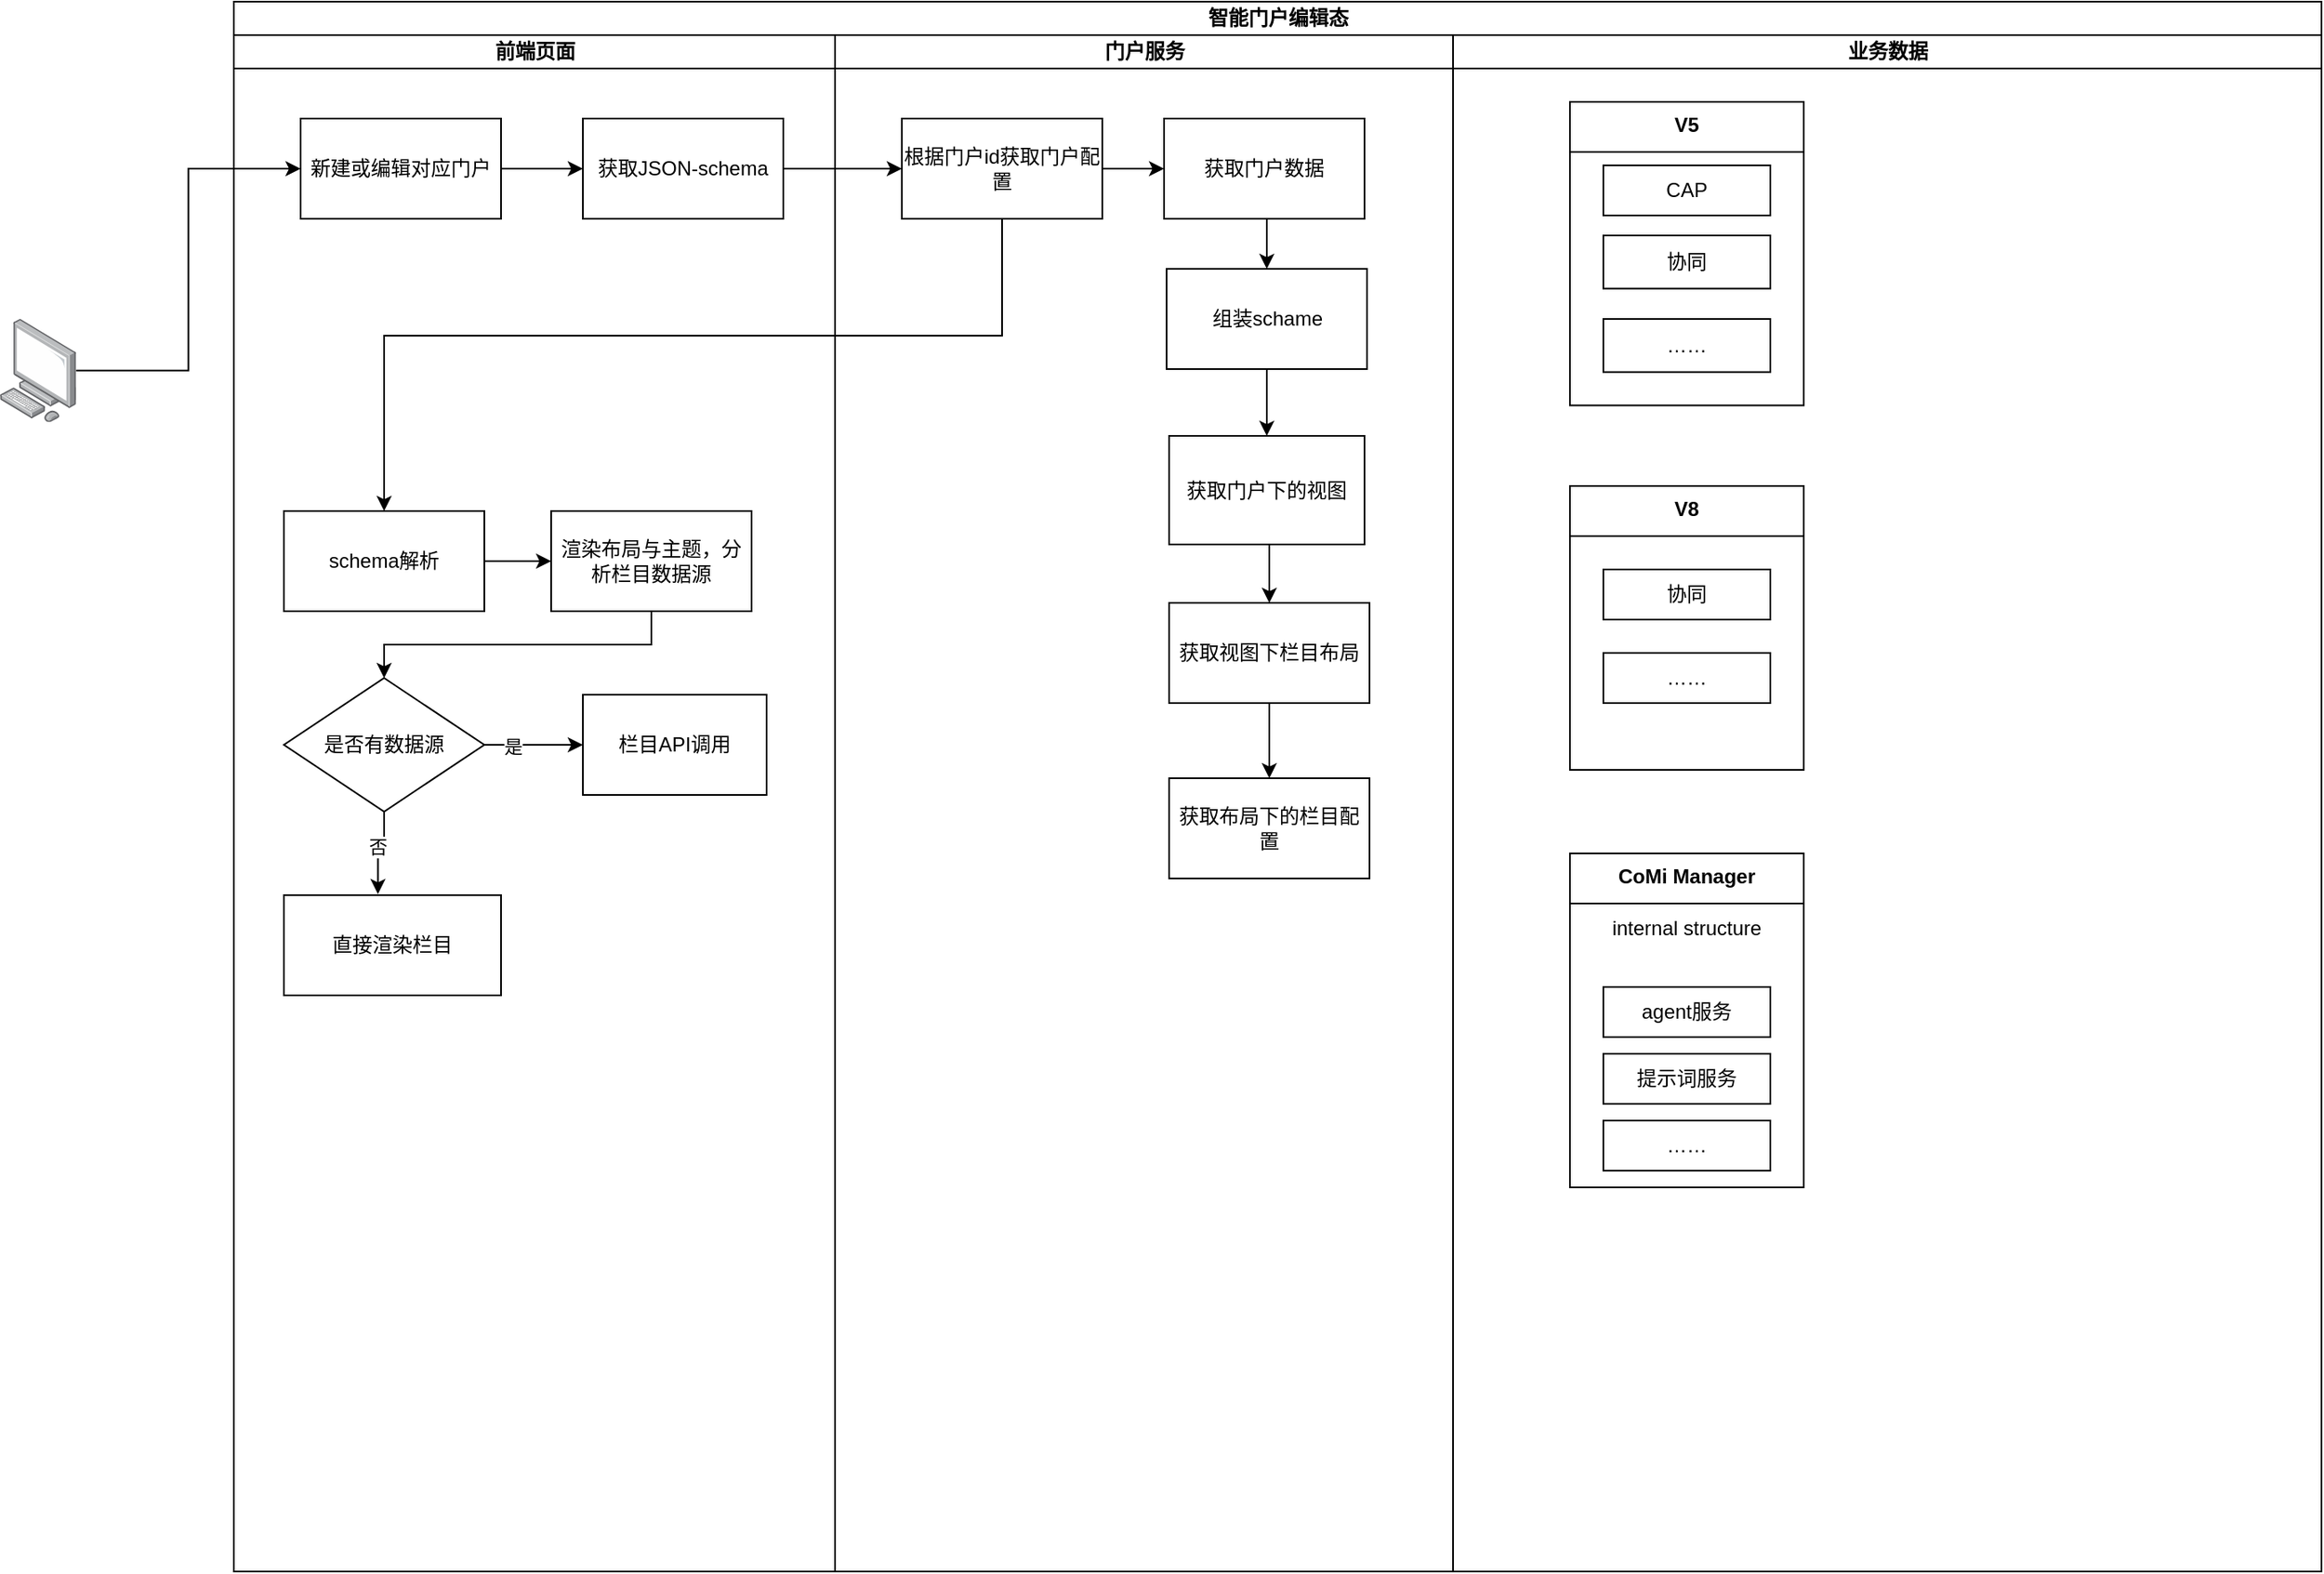 <mxfile version="28.1.2">
  <diagram name="第 1 页" id="Zb9FzydkXwpxA7EWOiuT">
    <mxGraphModel dx="1018" dy="599" grid="1" gridSize="10" guides="1" tooltips="1" connect="1" arrows="1" fold="1" page="1" pageScale="1" pageWidth="827" pageHeight="1169" math="0" shadow="0">
      <root>
        <mxCell id="0" />
        <mxCell id="1" parent="0" />
        <mxCell id="NejKsZwoo6GAVcnNSAG7-1" value="智能门户编辑态" style="swimlane;childLayout=stackLayout;resizeParent=1;resizeParentMax=0;startSize=20;html=1;" parent="1" vertex="1">
          <mxGeometry x="470.0" y="120" width="1250" height="940" as="geometry">
            <mxRectangle x="170.0" y="40" width="120" height="30" as="alternateBounds" />
          </mxGeometry>
        </mxCell>
        <mxCell id="NejKsZwoo6GAVcnNSAG7-2" value="前端页面" style="swimlane;startSize=20;html=1;" parent="NejKsZwoo6GAVcnNSAG7-1" vertex="1">
          <mxGeometry y="20" width="360" height="920" as="geometry" />
        </mxCell>
        <mxCell id="NejKsZwoo6GAVcnNSAG7-3" value="获取JSON-schema" style="rounded=0;whiteSpace=wrap;html=1;" parent="NejKsZwoo6GAVcnNSAG7-2" vertex="1">
          <mxGeometry x="209.0" y="50" width="120" height="60" as="geometry" />
        </mxCell>
        <mxCell id="NejKsZwoo6GAVcnNSAG7-4" style="edgeStyle=orthogonalEdgeStyle;rounded=0;orthogonalLoop=1;jettySize=auto;html=1;entryX=0;entryY=0.5;entryDx=0;entryDy=0;" parent="NejKsZwoo6GAVcnNSAG7-2" source="NejKsZwoo6GAVcnNSAG7-5" target="NejKsZwoo6GAVcnNSAG7-14" edge="1">
          <mxGeometry relative="1" as="geometry" />
        </mxCell>
        <mxCell id="NejKsZwoo6GAVcnNSAG7-5" value="schema解析" style="rounded=0;whiteSpace=wrap;html=1;" parent="NejKsZwoo6GAVcnNSAG7-2" vertex="1">
          <mxGeometry x="30.0" y="285" width="120" height="60" as="geometry" />
        </mxCell>
        <mxCell id="NejKsZwoo6GAVcnNSAG7-6" style="edgeStyle=orthogonalEdgeStyle;rounded=0;orthogonalLoop=1;jettySize=auto;html=1;entryX=0;entryY=0.5;entryDx=0;entryDy=0;" parent="NejKsZwoo6GAVcnNSAG7-2" source="NejKsZwoo6GAVcnNSAG7-8" target="NejKsZwoo6GAVcnNSAG7-10" edge="1">
          <mxGeometry relative="1" as="geometry" />
        </mxCell>
        <mxCell id="NejKsZwoo6GAVcnNSAG7-7" value="是" style="edgeLabel;html=1;align=center;verticalAlign=middle;resizable=0;points=[];" parent="NejKsZwoo6GAVcnNSAG7-6" vertex="1" connectable="0">
          <mxGeometry x="-0.446" y="-1" relative="1" as="geometry">
            <mxPoint as="offset" />
          </mxGeometry>
        </mxCell>
        <mxCell id="NejKsZwoo6GAVcnNSAG7-8" value="是否有数据源" style="rhombus;whiteSpace=wrap;html=1;" parent="NejKsZwoo6GAVcnNSAG7-2" vertex="1">
          <mxGeometry x="30" y="385" width="120" height="80" as="geometry" />
        </mxCell>
        <mxCell id="NejKsZwoo6GAVcnNSAG7-9" value="直接渲染栏目" style="rounded=0;whiteSpace=wrap;html=1;" parent="NejKsZwoo6GAVcnNSAG7-2" vertex="1">
          <mxGeometry x="30" y="515" width="130" height="60" as="geometry" />
        </mxCell>
        <mxCell id="NejKsZwoo6GAVcnNSAG7-10" value="栏目API调用" style="rounded=0;whiteSpace=wrap;html=1;" parent="NejKsZwoo6GAVcnNSAG7-2" vertex="1">
          <mxGeometry x="209" y="395" width="110" height="60" as="geometry" />
        </mxCell>
        <mxCell id="NejKsZwoo6GAVcnNSAG7-11" style="edgeStyle=orthogonalEdgeStyle;rounded=0;orthogonalLoop=1;jettySize=auto;html=1;entryX=0.433;entryY=-0.011;entryDx=0;entryDy=0;entryPerimeter=0;" parent="NejKsZwoo6GAVcnNSAG7-2" source="NejKsZwoo6GAVcnNSAG7-8" target="NejKsZwoo6GAVcnNSAG7-9" edge="1">
          <mxGeometry relative="1" as="geometry" />
        </mxCell>
        <mxCell id="NejKsZwoo6GAVcnNSAG7-12" value="否" style="edgeLabel;html=1;align=center;verticalAlign=middle;resizable=0;points=[];" parent="NejKsZwoo6GAVcnNSAG7-11" vertex="1" connectable="0">
          <mxGeometry x="-0.221" y="-4" relative="1" as="geometry">
            <mxPoint as="offset" />
          </mxGeometry>
        </mxCell>
        <mxCell id="NejKsZwoo6GAVcnNSAG7-13" style="edgeStyle=orthogonalEdgeStyle;rounded=0;orthogonalLoop=1;jettySize=auto;html=1;" parent="NejKsZwoo6GAVcnNSAG7-2" source="NejKsZwoo6GAVcnNSAG7-14" target="NejKsZwoo6GAVcnNSAG7-8" edge="1">
          <mxGeometry relative="1" as="geometry">
            <Array as="points">
              <mxPoint x="250" y="365" />
              <mxPoint x="90" y="365" />
            </Array>
          </mxGeometry>
        </mxCell>
        <mxCell id="NejKsZwoo6GAVcnNSAG7-14" value="渲染布局与主题，分析栏目数据源" style="rounded=0;whiteSpace=wrap;html=1;" parent="NejKsZwoo6GAVcnNSAG7-2" vertex="1">
          <mxGeometry x="190.0" y="285" width="120" height="60" as="geometry" />
        </mxCell>
        <mxCell id="NejKsZwoo6GAVcnNSAG7-52" style="edgeStyle=orthogonalEdgeStyle;rounded=0;orthogonalLoop=1;jettySize=auto;html=1;exitX=1;exitY=0.5;exitDx=0;exitDy=0;entryX=0;entryY=0.5;entryDx=0;entryDy=0;" parent="NejKsZwoo6GAVcnNSAG7-2" source="NejKsZwoo6GAVcnNSAG7-50" target="NejKsZwoo6GAVcnNSAG7-3" edge="1">
          <mxGeometry relative="1" as="geometry" />
        </mxCell>
        <mxCell id="NejKsZwoo6GAVcnNSAG7-50" value="新建或编辑对应门户" style="rounded=0;whiteSpace=wrap;html=1;" parent="NejKsZwoo6GAVcnNSAG7-2" vertex="1">
          <mxGeometry x="40.0" y="50" width="120" height="60" as="geometry" />
        </mxCell>
        <mxCell id="NejKsZwoo6GAVcnNSAG7-15" value="门户服务" style="swimlane;startSize=20;html=1;" parent="NejKsZwoo6GAVcnNSAG7-1" vertex="1">
          <mxGeometry x="360" y="20" width="370" height="920" as="geometry" />
        </mxCell>
        <mxCell id="NejKsZwoo6GAVcnNSAG7-16" style="edgeStyle=orthogonalEdgeStyle;rounded=0;orthogonalLoop=1;jettySize=auto;html=1;entryX=0;entryY=0.5;entryDx=0;entryDy=0;" parent="NejKsZwoo6GAVcnNSAG7-15" source="NejKsZwoo6GAVcnNSAG7-17" target="NejKsZwoo6GAVcnNSAG7-19" edge="1">
          <mxGeometry relative="1" as="geometry" />
        </mxCell>
        <mxCell id="NejKsZwoo6GAVcnNSAG7-17" value="根据门户id获取门户配置" style="rounded=0;whiteSpace=wrap;html=1;" parent="NejKsZwoo6GAVcnNSAG7-15" vertex="1">
          <mxGeometry x="40.0" y="50" width="120" height="60" as="geometry" />
        </mxCell>
        <mxCell id="v_2-psq1DhCeITfniMz8-4" style="edgeStyle=orthogonalEdgeStyle;rounded=0;orthogonalLoop=1;jettySize=auto;html=1;exitX=0.5;exitY=1;exitDx=0;exitDy=0;entryX=0.5;entryY=0;entryDx=0;entryDy=0;" edge="1" parent="NejKsZwoo6GAVcnNSAG7-15" source="NejKsZwoo6GAVcnNSAG7-19" target="v_2-psq1DhCeITfniMz8-2">
          <mxGeometry relative="1" as="geometry" />
        </mxCell>
        <mxCell id="NejKsZwoo6GAVcnNSAG7-19" value="获取门户数据" style="rounded=0;whiteSpace=wrap;html=1;" parent="NejKsZwoo6GAVcnNSAG7-15" vertex="1">
          <mxGeometry x="197.0" y="50" width="120" height="60" as="geometry" />
        </mxCell>
        <mxCell id="v_2-psq1DhCeITfniMz8-1" style="edgeStyle=orthogonalEdgeStyle;rounded=0;orthogonalLoop=1;jettySize=auto;html=1;exitX=0.5;exitY=1;exitDx=0;exitDy=0;entryX=0.5;entryY=0;entryDx=0;entryDy=0;" edge="1" parent="NejKsZwoo6GAVcnNSAG7-15" source="NejKsZwoo6GAVcnNSAG7-53" target="NejKsZwoo6GAVcnNSAG7-54">
          <mxGeometry relative="1" as="geometry" />
        </mxCell>
        <mxCell id="NejKsZwoo6GAVcnNSAG7-53" value="获取视图下栏目布局" style="rounded=0;whiteSpace=wrap;html=1;" parent="NejKsZwoo6GAVcnNSAG7-15" vertex="1">
          <mxGeometry x="200.0" y="340" width="120" height="60" as="geometry" />
        </mxCell>
        <mxCell id="NejKsZwoo6GAVcnNSAG7-54" value="获取布局下的栏目配置" style="rounded=0;whiteSpace=wrap;html=1;" parent="NejKsZwoo6GAVcnNSAG7-15" vertex="1">
          <mxGeometry x="200.0" y="445" width="120" height="60" as="geometry" />
        </mxCell>
        <mxCell id="v_2-psq1DhCeITfniMz8-6" style="edgeStyle=orthogonalEdgeStyle;rounded=0;orthogonalLoop=1;jettySize=auto;html=1;exitX=0.5;exitY=1;exitDx=0;exitDy=0;entryX=0.5;entryY=0;entryDx=0;entryDy=0;" edge="1" parent="NejKsZwoo6GAVcnNSAG7-15" source="NejKsZwoo6GAVcnNSAG7-55" target="NejKsZwoo6GAVcnNSAG7-53">
          <mxGeometry relative="1" as="geometry" />
        </mxCell>
        <mxCell id="NejKsZwoo6GAVcnNSAG7-55" value="获取门户下的视图" style="rounded=0;whiteSpace=wrap;html=1;" parent="NejKsZwoo6GAVcnNSAG7-15" vertex="1">
          <mxGeometry x="200" y="240" width="117" height="65" as="geometry" />
        </mxCell>
        <mxCell id="v_2-psq1DhCeITfniMz8-5" style="edgeStyle=orthogonalEdgeStyle;rounded=0;orthogonalLoop=1;jettySize=auto;html=1;exitX=0.5;exitY=1;exitDx=0;exitDy=0;" edge="1" parent="NejKsZwoo6GAVcnNSAG7-15" source="v_2-psq1DhCeITfniMz8-2" target="NejKsZwoo6GAVcnNSAG7-55">
          <mxGeometry relative="1" as="geometry" />
        </mxCell>
        <mxCell id="v_2-psq1DhCeITfniMz8-2" value="组装schame" style="rounded=0;whiteSpace=wrap;html=1;" vertex="1" parent="NejKsZwoo6GAVcnNSAG7-15">
          <mxGeometry x="198.5" y="140" width="120" height="60" as="geometry" />
        </mxCell>
        <mxCell id="NejKsZwoo6GAVcnNSAG7-26" value="业务数据" style="swimlane;startSize=20;html=1;" parent="NejKsZwoo6GAVcnNSAG7-1" vertex="1">
          <mxGeometry x="730" y="20" width="520" height="920" as="geometry" />
        </mxCell>
        <mxCell id="NejKsZwoo6GAVcnNSAG7-27" value="V5" style="swimlane;fontStyle=1;align=center;verticalAlign=top;childLayout=stackLayout;horizontal=1;startSize=30;horizontalStack=0;resizeParent=1;resizeParentMax=0;resizeLast=0;collapsible=0;marginBottom=0;html=1;whiteSpace=wrap;" parent="NejKsZwoo6GAVcnNSAG7-26" vertex="1">
          <mxGeometry x="70" y="40" width="140" height="181.8" as="geometry" />
        </mxCell>
        <mxCell id="NejKsZwoo6GAVcnNSAG7-28" value="" style="swimlane;fontStyle=1;align=center;verticalAlign=top;horizontal=1;startSize=0;collapsible=0;marginBottom=0;html=1;strokeColor=none;fillColor=none;" parent="NejKsZwoo6GAVcnNSAG7-27" vertex="1">
          <mxGeometry y="30" width="140" height="151.8" as="geometry" />
        </mxCell>
        <mxCell id="NejKsZwoo6GAVcnNSAG7-29" value="CAP" style="html=1;align=center;verticalAlign=middle;rotatable=0;whiteSpace=wrap;" parent="NejKsZwoo6GAVcnNSAG7-28" vertex="1">
          <mxGeometry width="100" height="30" relative="1" as="geometry">
            <mxPoint x="20" y="8" as="offset" />
          </mxGeometry>
        </mxCell>
        <mxCell id="NejKsZwoo6GAVcnNSAG7-30" value="协同" style="html=1;align=center;verticalAlign=middle;rotatable=0;whiteSpace=wrap;" parent="NejKsZwoo6GAVcnNSAG7-28" vertex="1">
          <mxGeometry x="20" y="50" width="100" height="31.8" as="geometry" />
        </mxCell>
        <mxCell id="NejKsZwoo6GAVcnNSAG7-31" value="……" style="html=1;align=center;verticalAlign=middle;rotatable=0;whiteSpace=wrap;" parent="NejKsZwoo6GAVcnNSAG7-28" vertex="1">
          <mxGeometry x="20.0" y="100" width="100" height="31.8" as="geometry" />
        </mxCell>
        <mxCell id="NejKsZwoo6GAVcnNSAG7-32" value="V8" style="swimlane;fontStyle=1;align=center;verticalAlign=top;childLayout=stackLayout;horizontal=1;startSize=30;horizontalStack=0;resizeParent=1;resizeParentMax=0;resizeLast=0;collapsible=0;marginBottom=0;html=1;whiteSpace=wrap;" parent="NejKsZwoo6GAVcnNSAG7-26" vertex="1">
          <mxGeometry x="70.0" y="270" width="140" height="170" as="geometry" />
        </mxCell>
        <mxCell id="NejKsZwoo6GAVcnNSAG7-33" value="&#xa;&lt;span style=&quot;color: rgb(0, 0, 0); font-family: Helvetica; font-size: 12px; font-style: normal; font-variant-ligatures: normal; font-variant-caps: normal; font-weight: 400; letter-spacing: normal; orphans: 2; text-align: center; text-indent: 0px; text-transform: none; widows: 2; word-spacing: 0px; -webkit-text-stroke-width: 0px; white-space: normal; background-color: rgb(236, 236, 236); text-decoration-thickness: initial; text-decoration-style: initial; text-decoration-color: initial; display: inline !important; float: none;&quot;&gt;……&lt;/span&gt;&#xa;&#xa;" style="swimlane;fontStyle=1;align=center;verticalAlign=top;horizontal=1;startSize=0;collapsible=0;marginBottom=0;html=1;strokeColor=none;fillColor=none;" parent="NejKsZwoo6GAVcnNSAG7-32" vertex="1">
          <mxGeometry y="30" width="140" height="140" as="geometry" />
        </mxCell>
        <mxCell id="NejKsZwoo6GAVcnNSAG7-34" value="协同" style="html=1;align=center;verticalAlign=middle;rotatable=0;whiteSpace=wrap;" parent="NejKsZwoo6GAVcnNSAG7-33" vertex="1">
          <mxGeometry width="100" height="30" relative="1" as="geometry">
            <mxPoint x="20" y="20" as="offset" />
          </mxGeometry>
        </mxCell>
        <mxCell id="NejKsZwoo6GAVcnNSAG7-35" value="……" style="html=1;align=center;verticalAlign=middle;rotatable=0;whiteSpace=wrap;" parent="NejKsZwoo6GAVcnNSAG7-33" vertex="1">
          <mxGeometry x="20" y="70" width="100" height="30" as="geometry" />
        </mxCell>
        <mxCell id="NejKsZwoo6GAVcnNSAG7-36" value="CoMi Manager" style="swimlane;fontStyle=1;align=center;verticalAlign=top;childLayout=stackLayout;horizontal=1;startSize=30;horizontalStack=0;resizeParent=1;resizeParentMax=0;resizeLast=0;collapsible=0;marginBottom=0;html=1;whiteSpace=wrap;" parent="NejKsZwoo6GAVcnNSAG7-26" vertex="1">
          <mxGeometry x="70.0" y="490" width="140" height="200" as="geometry" />
        </mxCell>
        <mxCell id="NejKsZwoo6GAVcnNSAG7-37" value="internal structure" style="html=1;strokeColor=none;fillColor=none;align=center;verticalAlign=middle;spacingLeft=4;spacingRight=4;rotatable=0;points=[[0,0.5],[1,0.5]];resizeWidth=1;whiteSpace=wrap;" parent="NejKsZwoo6GAVcnNSAG7-36" vertex="1">
          <mxGeometry y="30" width="140" height="30" as="geometry" />
        </mxCell>
        <mxCell id="NejKsZwoo6GAVcnNSAG7-38" value="" style="swimlane;fontStyle=1;align=center;verticalAlign=top;horizontal=1;startSize=0;collapsible=0;marginBottom=0;html=1;strokeColor=none;fillColor=none;" parent="NejKsZwoo6GAVcnNSAG7-36" vertex="1">
          <mxGeometry y="60" width="140" height="140" as="geometry" />
        </mxCell>
        <mxCell id="NejKsZwoo6GAVcnNSAG7-39" value="agent服务" style="html=1;align=center;verticalAlign=middle;rotatable=0;whiteSpace=wrap;" parent="NejKsZwoo6GAVcnNSAG7-38" vertex="1">
          <mxGeometry width="100" height="30" relative="1" as="geometry">
            <mxPoint x="20" y="20" as="offset" />
          </mxGeometry>
        </mxCell>
        <mxCell id="NejKsZwoo6GAVcnNSAG7-40" value="提示词服务" style="html=1;align=center;verticalAlign=middle;rotatable=0;whiteSpace=wrap;" parent="NejKsZwoo6GAVcnNSAG7-38" vertex="1">
          <mxGeometry x="20" y="60" width="100" height="30" as="geometry" />
        </mxCell>
        <mxCell id="NejKsZwoo6GAVcnNSAG7-41" value="……" style="html=1;align=center;verticalAlign=middle;rotatable=0;whiteSpace=wrap;" parent="NejKsZwoo6GAVcnNSAG7-38" vertex="1">
          <mxGeometry x="20" y="100" width="100" height="30" as="geometry" />
        </mxCell>
        <mxCell id="NejKsZwoo6GAVcnNSAG7-42" style="edgeStyle=orthogonalEdgeStyle;rounded=0;orthogonalLoop=1;jettySize=auto;html=1;entryX=0;entryY=0.5;entryDx=0;entryDy=0;" parent="NejKsZwoo6GAVcnNSAG7-1" source="NejKsZwoo6GAVcnNSAG7-3" target="NejKsZwoo6GAVcnNSAG7-17" edge="1">
          <mxGeometry relative="1" as="geometry" />
        </mxCell>
        <mxCell id="NejKsZwoo6GAVcnNSAG7-43" style="edgeStyle=orthogonalEdgeStyle;rounded=0;orthogonalLoop=1;jettySize=auto;html=1;" parent="NejKsZwoo6GAVcnNSAG7-1" source="NejKsZwoo6GAVcnNSAG7-17" target="NejKsZwoo6GAVcnNSAG7-5" edge="1">
          <mxGeometry relative="1" as="geometry">
            <Array as="points">
              <mxPoint x="460" y="200" />
              <mxPoint x="90" y="200" />
            </Array>
          </mxGeometry>
        </mxCell>
        <mxCell id="NejKsZwoo6GAVcnNSAG7-51" style="edgeStyle=orthogonalEdgeStyle;rounded=0;orthogonalLoop=1;jettySize=auto;html=1;entryX=0;entryY=0.5;entryDx=0;entryDy=0;" parent="1" source="NejKsZwoo6GAVcnNSAG7-49" target="NejKsZwoo6GAVcnNSAG7-50" edge="1">
          <mxGeometry relative="1" as="geometry" />
        </mxCell>
        <mxCell id="NejKsZwoo6GAVcnNSAG7-49" value="" style="image;points=[];aspect=fixed;html=1;align=center;shadow=0;dashed=0;image=img/lib/allied_telesis/computer_and_terminals/Personal_Computer.svg;" parent="1" vertex="1">
          <mxGeometry x="330" y="310" width="45.6" height="61.8" as="geometry" />
        </mxCell>
      </root>
    </mxGraphModel>
  </diagram>
</mxfile>

